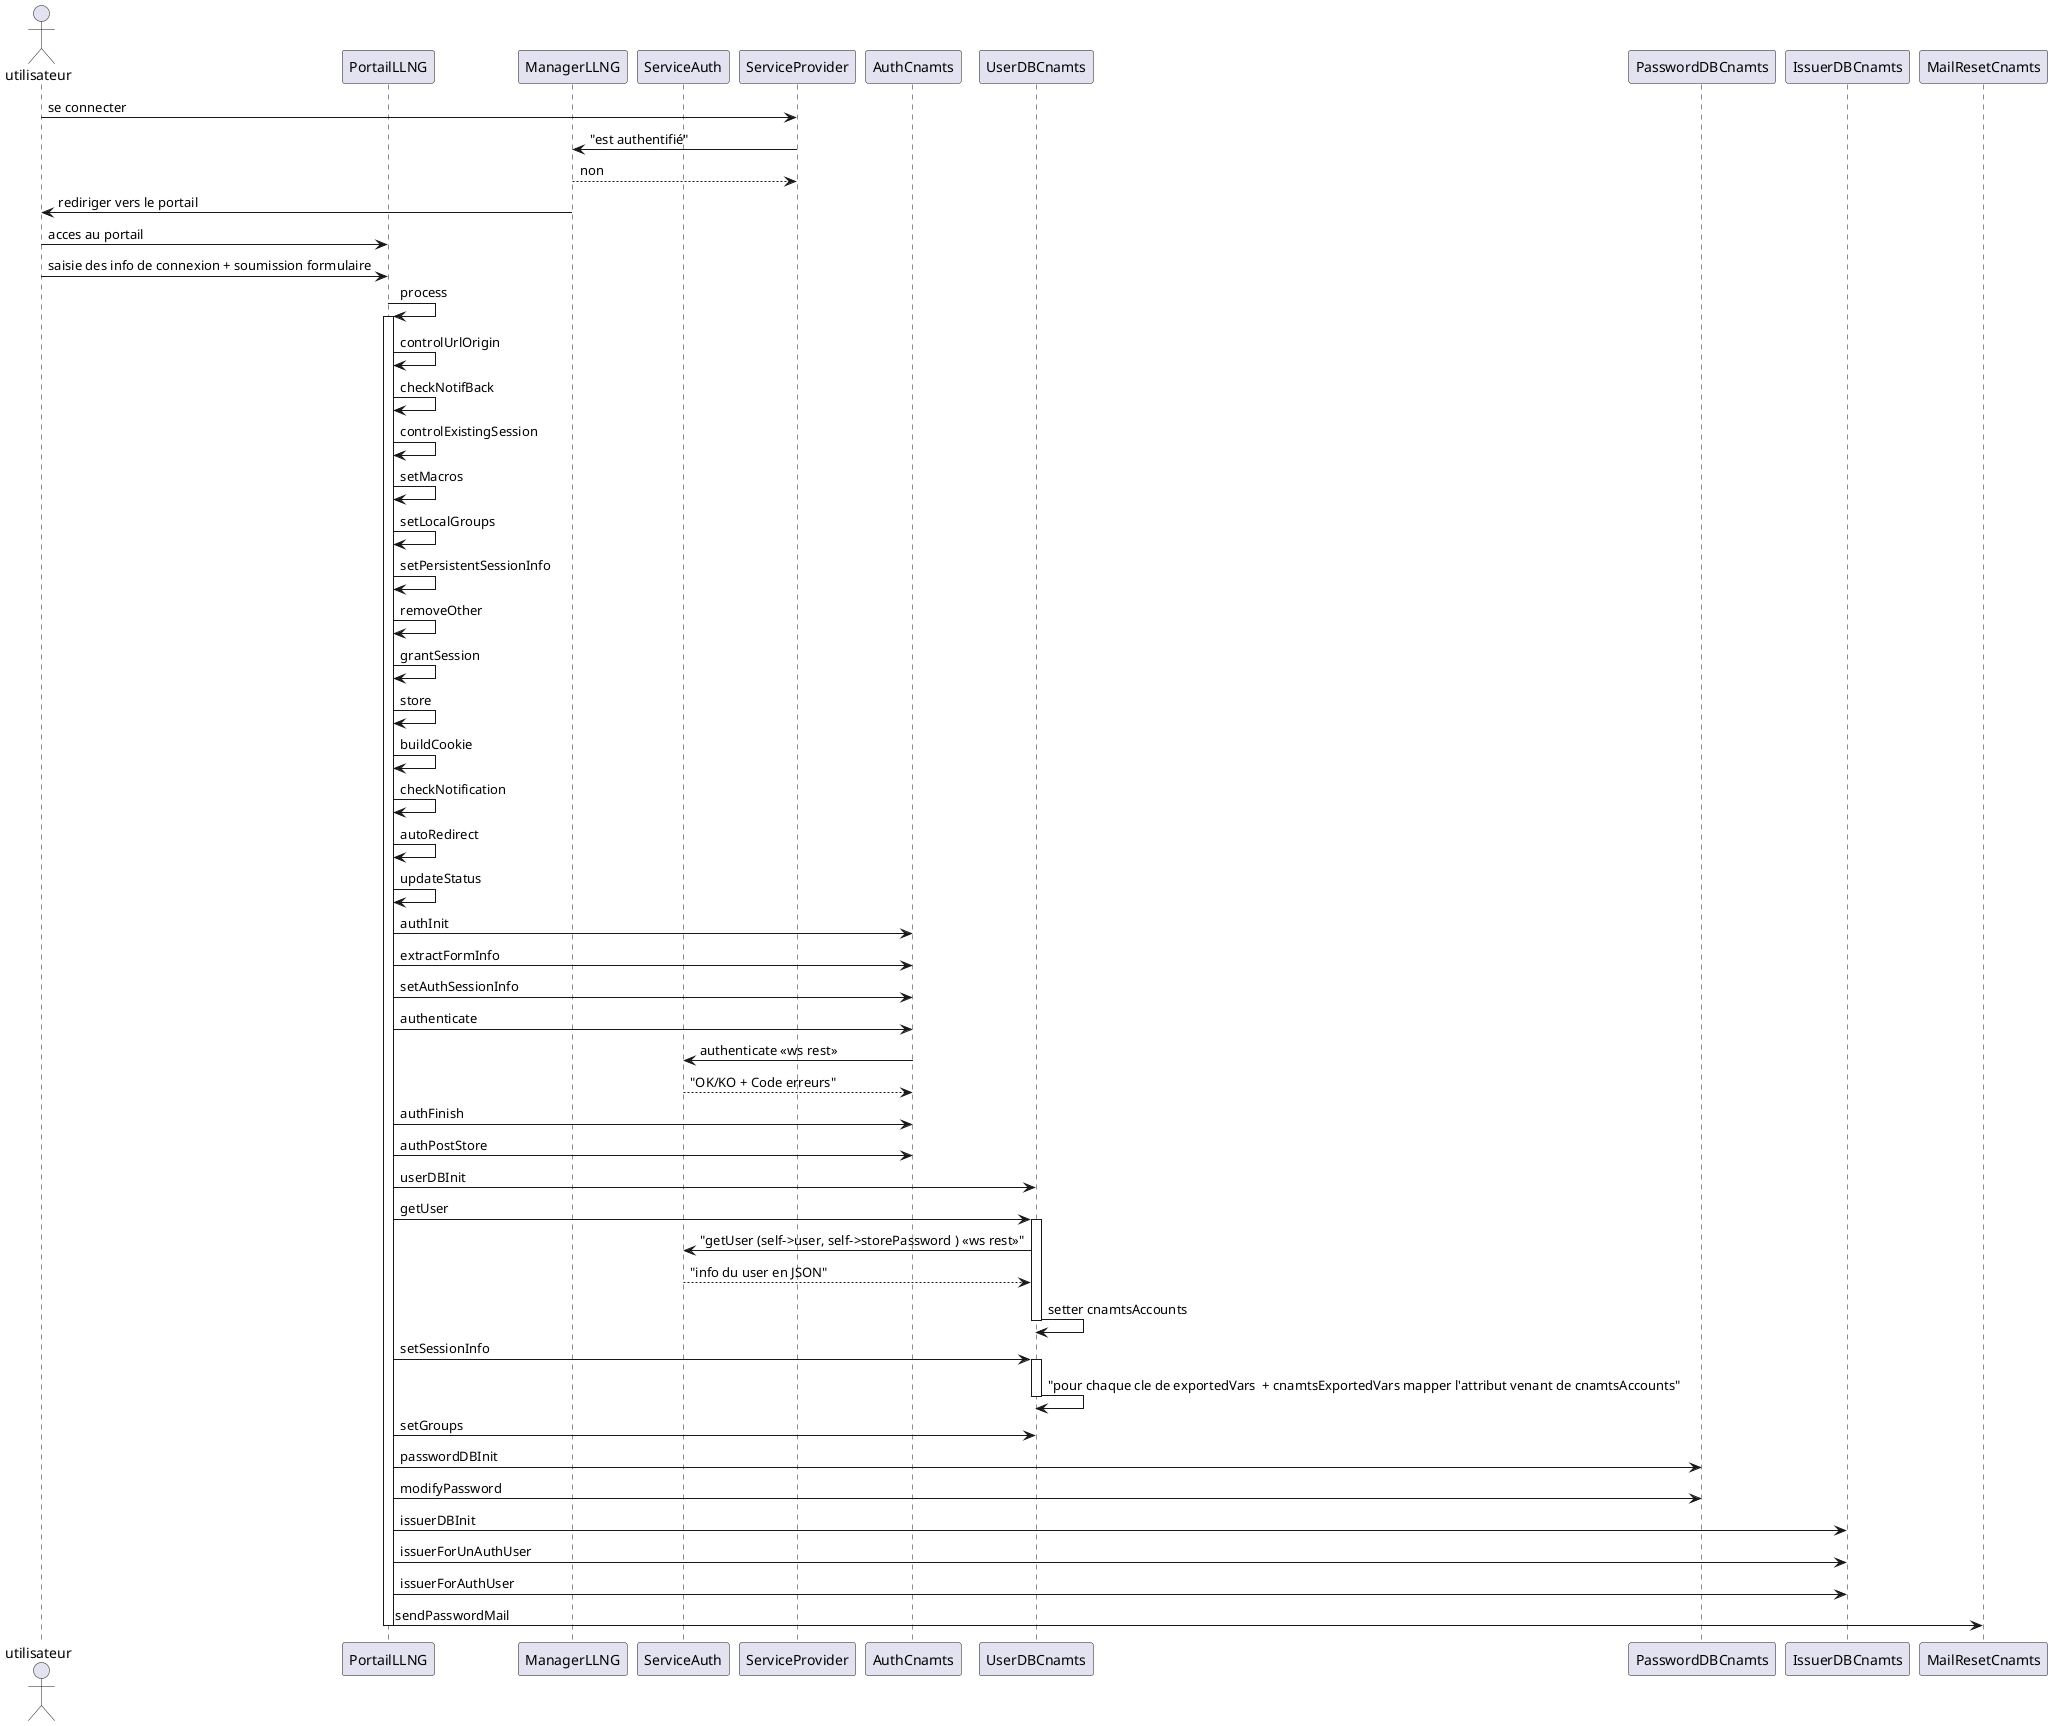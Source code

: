 @startuml


actor utilisateur
participant PortailLLNG
participant ManagerLLNG
participant ServiceAuth
participant ServiceProvider


utilisateur -> ServiceProvider : se connecter
ServiceProvider  -> ManagerLLNG : "est authentifié"
ServiceProvider  <-- ManagerLLNG : non
ManagerLLNG -> utilisateur :  rediriger vers le portail
utilisateur -> PortailLLNG :  acces au portail
utilisateur -> PortailLLNG : saisie des info de connexion + soumission formulaire


PortailLLNG -> PortailLLNG : process
activate PortailLLNG
PortailLLNG -> PortailLLNG : controlUrlOrigin
PortailLLNG -> PortailLLNG :  checkNotifBack
PortailLLNG -> PortailLLNG :  controlExistingSession
PortailLLNG -> PortailLLNG :  setMacros
PortailLLNG -> PortailLLNG :  setLocalGroups
PortailLLNG -> PortailLLNG :  setPersistentSessionInfo
PortailLLNG -> PortailLLNG :  removeOther
PortailLLNG -> PortailLLNG :  grantSession
PortailLLNG -> PortailLLNG :  store
PortailLLNG -> PortailLLNG :  buildCookie
PortailLLNG -> PortailLLNG :  checkNotification
PortailLLNG -> PortailLLNG :  autoRedirect
PortailLLNG -> PortailLLNG :  updateStatus
'#  - authentication module:
PortailLLNG -> AuthCnamts : authInit
PortailLLNG -> AuthCnamts : extractFormInfo
PortailLLNG -> AuthCnamts : setAuthSessionInfo
PortailLLNG -> AuthCnamts : authenticate
AuthCnamts -> ServiceAuth : authenticate <<ws rest>>
AuthCnamts <-- ServiceAuth : "OK/KO + Code erreurs"
PortailLLNG -> AuthCnamts : authFinish
PortailLLNG -> AuthCnamts : authPostStore
'#  - userDB module:
PortailLLNG -> UserDBCnamts :  userDBInit
PortailLLNG -> UserDBCnamts :  getUser
activate UserDBCnamts

UserDBCnamts -> ServiceAuth : "getUser (self->user, self->storePassword ) <<ws rest>>"
UserDBCnamts <-- ServiceAuth : "info du user en JSON"
UserDBCnamts -> UserDBCnamts : setter cnamtsAccounts
deactivate UserDBCnamts
PortailLLNG -> UserDBCnamts :  setSessionInfo
activate UserDBCnamts
UserDBCnamts -> UserDBCnamts : "pour chaque cle de exportedVars  + cnamtsExportedVars mapper l'attribut venant de cnamtsAccounts"
deactivate UserDBCnamts
PortailLLNG -> UserDBCnamts :  setGroups
'#  - passwordDB module:
PortailLLNG -> PasswordDBCnamts : passwordDBInit
PortailLLNG -> PasswordDBCnamts : modifyPassword
'#  - issuerDB module:
PortailLLNG -> IssuerDBCnamts :  issuerDBInit
PortailLLNG -> IssuerDBCnamts : issuerForUnAuthUser
PortailLLNG -> IssuerDBCnamts : issuerForAuthUser
'#  - MailReset:
PortailLLNG -> MailResetCnamts : sendPasswordMail


deactivate PortailLLNG




@enduml
